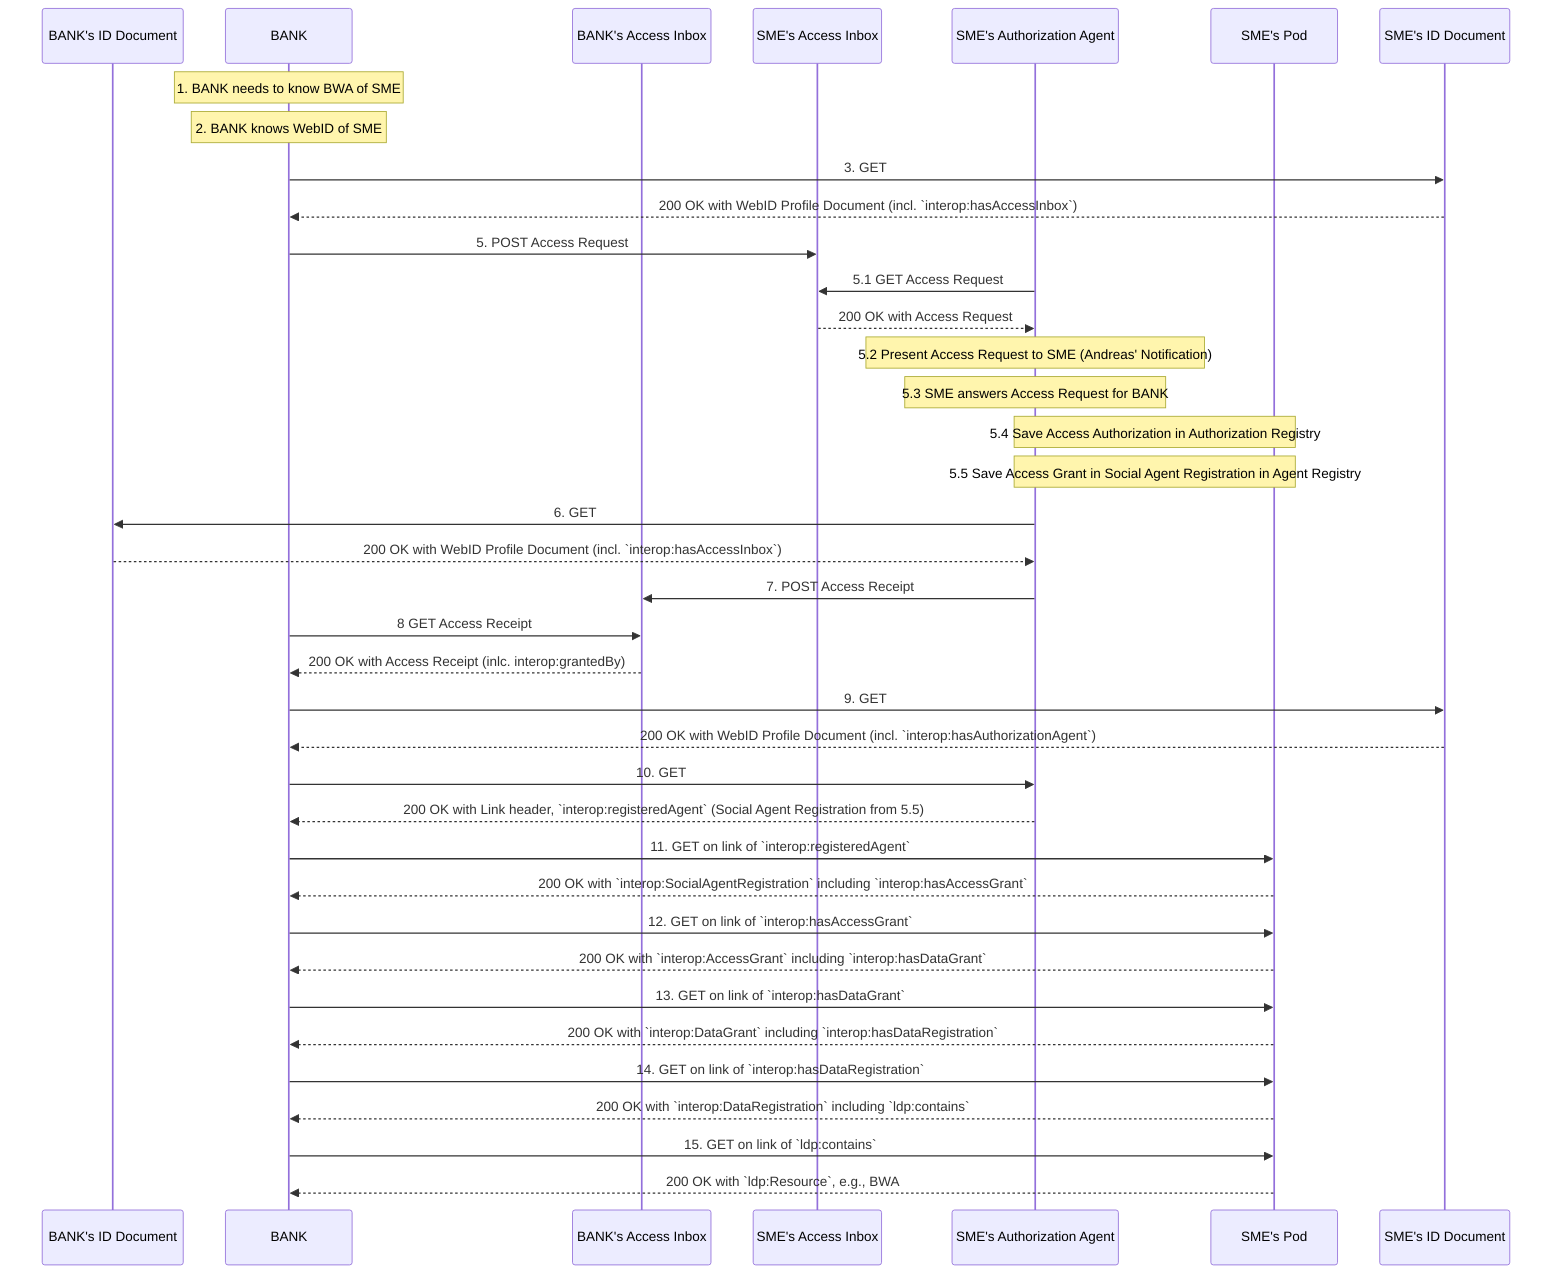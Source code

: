 sequenceDiagram
    participant BANK's ID Document
    participant BANK
    participant BANK's Access Inbox
    participant SME's Access Inbox
    participant SME's Authorization Agent
    participant SME's Pod
    participant SME's ID Document

    Note over BANK: 1. BANK needs to know BWA of SME
    Note over BANK: 2. BANK knows WebID of SME
    BANK->>SME's ID Document: 3. GET 
    SME's ID Document -->> BANK: 200 OK with WebID Profile Document (incl. `interop:hasAccessInbox`)
    
    
    BANK->>SME's Access Inbox: 5. POST Access Request 
    SME's Authorization Agent ->> SME's Access Inbox: 5.1 GET Access Request
    SME's Access Inbox -->> SME's Authorization Agent: 200 OK with Access Request
    Note over SME's Authorization Agent: 5.2 Present Access Request to SME (Andreas' Notification)

    
    Note over SME's Authorization Agent: 5.3 SME answers Access Request for BANK
    Note over SME's Authorization Agent, SME's Pod: 5.4 Save Access Authorization in Authorization Registry
    Note over SME's Authorization Agent, SME's Pod: 5.5 Save Access Grant in Social Agent Registration in Agent Registry
    
    SME's Authorization Agent->>BANK's ID Document: 6. GET 
    BANK's ID Document -->> SME's Authorization Agent: 200 OK with WebID Profile Document (incl. `interop:hasAccessInbox`)
    SME's Authorization Agent->>BANK's Access Inbox: 7. POST Access Receipt 


    BANK->> BANK's Access Inbox: 8 GET Access Receipt
    BANK's Access Inbox -->> BANK: 200 OK with Access Receipt (inlc. interop:grantedBy)
    BANK->>SME's ID Document: 9. GET 
    SME's ID Document -->> BANK: 200 OK with WebID Profile Document (incl. `interop:hasAuthorizationAgent`)
    BANK->>SME's Authorization Agent: 10. GET 
    SME's Authorization Agent -->> BANK: 200 OK with Link header, `interop:registeredAgent` (Social Agent Registration from 5.5)
    BANK->>SME's Pod: 11. GET on link of `interop:registeredAgent`
    SME's Pod -->> BANK: 200 OK with `interop:SocialAgentRegistration` including `interop:hasAccessGrant`
    BANK->>SME's Pod: 12. GET on link of `interop:hasAccessGrant`
    SME's Pod -->> BANK: 200 OK with `interop:AccessGrant` including `interop:hasDataGrant`
    BANK->>SME's Pod: 13. GET on link of `interop:hasDataGrant`
    SME's Pod -->> BANK: 200 OK with `interop:DataGrant` including `interop:hasDataRegistration`
    BANK->>SME's Pod: 14. GET on link of `interop:hasDataRegistration`
    SME's Pod -->> BANK: 200 OK with `interop:DataRegistration` including `ldp:contains`
    
    BANK->>SME's Pod: 15. GET on link of `ldp:contains`
    SME's Pod -->> BANK: 200 OK with `ldp:Resource`, e.g., BWA